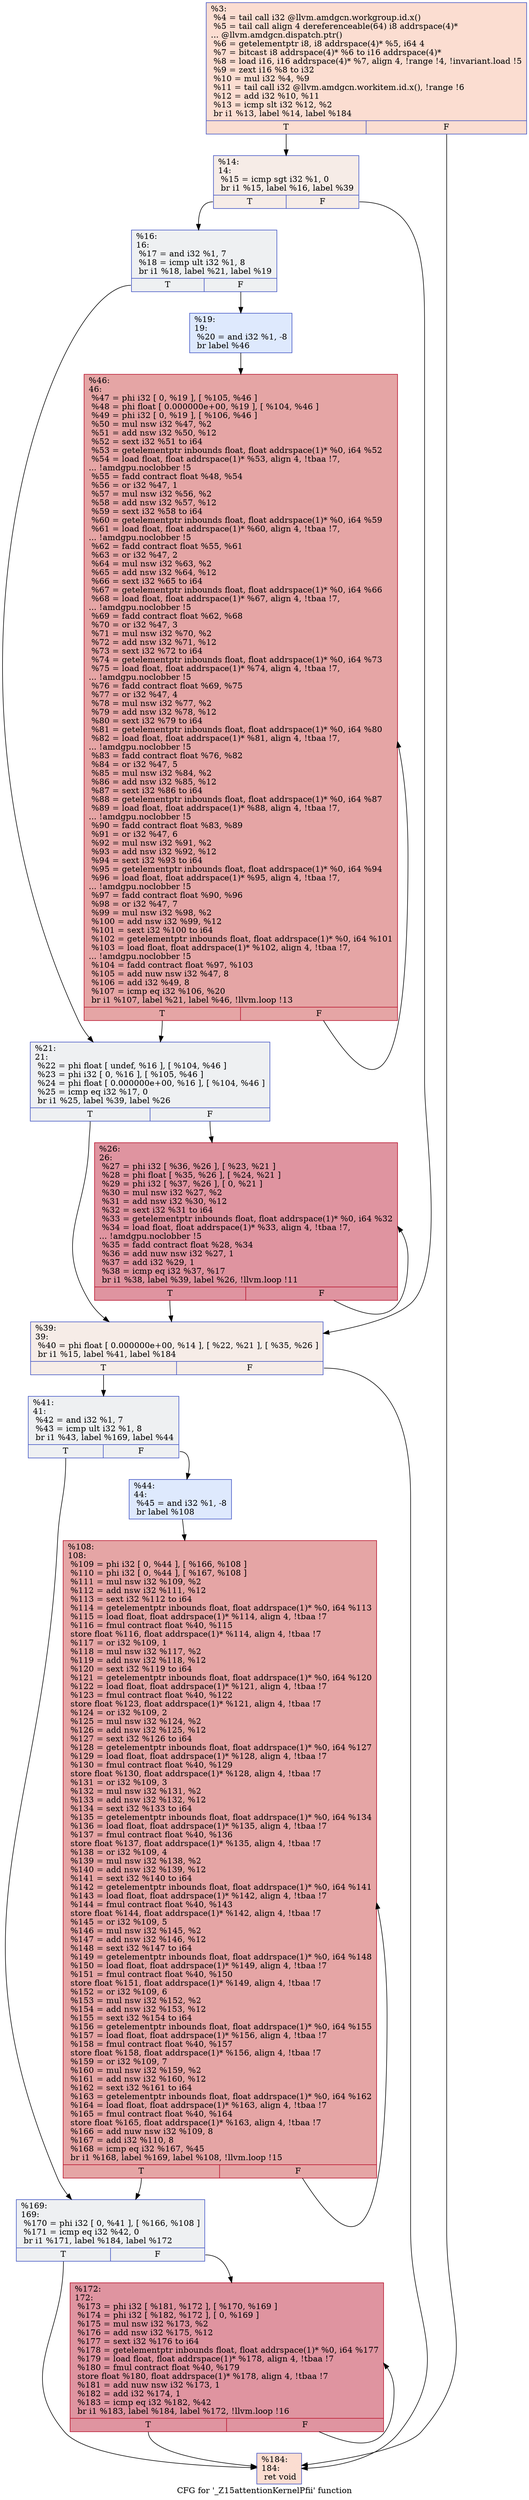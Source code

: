 digraph "CFG for '_Z15attentionKernelPfii' function" {
	label="CFG for '_Z15attentionKernelPfii' function";

	Node0x5837f60 [shape=record,color="#3d50c3ff", style=filled, fillcolor="#f7b39670",label="{%3:\l  %4 = tail call i32 @llvm.amdgcn.workgroup.id.x()\l  %5 = tail call align 4 dereferenceable(64) i8 addrspace(4)*\l... @llvm.amdgcn.dispatch.ptr()\l  %6 = getelementptr i8, i8 addrspace(4)* %5, i64 4\l  %7 = bitcast i8 addrspace(4)* %6 to i16 addrspace(4)*\l  %8 = load i16, i16 addrspace(4)* %7, align 4, !range !4, !invariant.load !5\l  %9 = zext i16 %8 to i32\l  %10 = mul i32 %4, %9\l  %11 = tail call i32 @llvm.amdgcn.workitem.id.x(), !range !6\l  %12 = add i32 %10, %11\l  %13 = icmp slt i32 %12, %2\l  br i1 %13, label %14, label %184\l|{<s0>T|<s1>F}}"];
	Node0x5837f60:s0 -> Node0x5839e30;
	Node0x5837f60:s1 -> Node0x5839ec0;
	Node0x5839e30 [shape=record,color="#3d50c3ff", style=filled, fillcolor="#ead5c970",label="{%14:\l14:                                               \l  %15 = icmp sgt i32 %1, 0\l  br i1 %15, label %16, label %39\l|{<s0>T|<s1>F}}"];
	Node0x5839e30:s0 -> Node0x583a090;
	Node0x5839e30:s1 -> Node0x583a0e0;
	Node0x583a090 [shape=record,color="#3d50c3ff", style=filled, fillcolor="#d9dce170",label="{%16:\l16:                                               \l  %17 = and i32 %1, 7\l  %18 = icmp ult i32 %1, 8\l  br i1 %18, label %21, label %19\l|{<s0>T|<s1>F}}"];
	Node0x583a090:s0 -> Node0x583a450;
	Node0x583a090:s1 -> Node0x583a4a0;
	Node0x583a4a0 [shape=record,color="#3d50c3ff", style=filled, fillcolor="#b5cdfa70",label="{%19:\l19:                                               \l  %20 = and i32 %1, -8\l  br label %46\l}"];
	Node0x583a4a0 -> Node0x583a670;
	Node0x583a450 [shape=record,color="#3d50c3ff", style=filled, fillcolor="#d9dce170",label="{%21:\l21:                                               \l  %22 = phi float [ undef, %16 ], [ %104, %46 ]\l  %23 = phi i32 [ 0, %16 ], [ %105, %46 ]\l  %24 = phi float [ 0.000000e+00, %16 ], [ %104, %46 ]\l  %25 = icmp eq i32 %17, 0\l  br i1 %25, label %39, label %26\l|{<s0>T|<s1>F}}"];
	Node0x583a450:s0 -> Node0x583a0e0;
	Node0x583a450:s1 -> Node0x583b8e0;
	Node0x583b8e0 [shape=record,color="#b70d28ff", style=filled, fillcolor="#b70d2870",label="{%26:\l26:                                               \l  %27 = phi i32 [ %36, %26 ], [ %23, %21 ]\l  %28 = phi float [ %35, %26 ], [ %24, %21 ]\l  %29 = phi i32 [ %37, %26 ], [ 0, %21 ]\l  %30 = mul nsw i32 %27, %2\l  %31 = add nsw i32 %30, %12\l  %32 = sext i32 %31 to i64\l  %33 = getelementptr inbounds float, float addrspace(1)* %0, i64 %32\l  %34 = load float, float addrspace(1)* %33, align 4, !tbaa !7,\l... !amdgpu.noclobber !5\l  %35 = fadd contract float %28, %34\l  %36 = add nuw nsw i32 %27, 1\l  %37 = add i32 %29, 1\l  %38 = icmp eq i32 %37, %17\l  br i1 %38, label %39, label %26, !llvm.loop !11\l|{<s0>T|<s1>F}}"];
	Node0x583b8e0:s0 -> Node0x583a0e0;
	Node0x583b8e0:s1 -> Node0x583b8e0;
	Node0x583a0e0 [shape=record,color="#3d50c3ff", style=filled, fillcolor="#ead5c970",label="{%39:\l39:                                               \l  %40 = phi float [ 0.000000e+00, %14 ], [ %22, %21 ], [ %35, %26 ]\l  br i1 %15, label %41, label %184\l|{<s0>T|<s1>F}}"];
	Node0x583a0e0:s0 -> Node0x583cd20;
	Node0x583a0e0:s1 -> Node0x5839ec0;
	Node0x583cd20 [shape=record,color="#3d50c3ff", style=filled, fillcolor="#d9dce170",label="{%41:\l41:                                               \l  %42 = and i32 %1, 7\l  %43 = icmp ult i32 %1, 8\l  br i1 %43, label %169, label %44\l|{<s0>T|<s1>F}}"];
	Node0x583cd20:s0 -> Node0x583cf40;
	Node0x583cd20:s1 -> Node0x583cf90;
	Node0x583cf90 [shape=record,color="#3d50c3ff", style=filled, fillcolor="#b5cdfa70",label="{%44:\l44:                                               \l  %45 = and i32 %1, -8\l  br label %108\l}"];
	Node0x583cf90 -> Node0x583d160;
	Node0x583a670 [shape=record,color="#b70d28ff", style=filled, fillcolor="#c5333470",label="{%46:\l46:                                               \l  %47 = phi i32 [ 0, %19 ], [ %105, %46 ]\l  %48 = phi float [ 0.000000e+00, %19 ], [ %104, %46 ]\l  %49 = phi i32 [ 0, %19 ], [ %106, %46 ]\l  %50 = mul nsw i32 %47, %2\l  %51 = add nsw i32 %50, %12\l  %52 = sext i32 %51 to i64\l  %53 = getelementptr inbounds float, float addrspace(1)* %0, i64 %52\l  %54 = load float, float addrspace(1)* %53, align 4, !tbaa !7,\l... !amdgpu.noclobber !5\l  %55 = fadd contract float %48, %54\l  %56 = or i32 %47, 1\l  %57 = mul nsw i32 %56, %2\l  %58 = add nsw i32 %57, %12\l  %59 = sext i32 %58 to i64\l  %60 = getelementptr inbounds float, float addrspace(1)* %0, i64 %59\l  %61 = load float, float addrspace(1)* %60, align 4, !tbaa !7,\l... !amdgpu.noclobber !5\l  %62 = fadd contract float %55, %61\l  %63 = or i32 %47, 2\l  %64 = mul nsw i32 %63, %2\l  %65 = add nsw i32 %64, %12\l  %66 = sext i32 %65 to i64\l  %67 = getelementptr inbounds float, float addrspace(1)* %0, i64 %66\l  %68 = load float, float addrspace(1)* %67, align 4, !tbaa !7,\l... !amdgpu.noclobber !5\l  %69 = fadd contract float %62, %68\l  %70 = or i32 %47, 3\l  %71 = mul nsw i32 %70, %2\l  %72 = add nsw i32 %71, %12\l  %73 = sext i32 %72 to i64\l  %74 = getelementptr inbounds float, float addrspace(1)* %0, i64 %73\l  %75 = load float, float addrspace(1)* %74, align 4, !tbaa !7,\l... !amdgpu.noclobber !5\l  %76 = fadd contract float %69, %75\l  %77 = or i32 %47, 4\l  %78 = mul nsw i32 %77, %2\l  %79 = add nsw i32 %78, %12\l  %80 = sext i32 %79 to i64\l  %81 = getelementptr inbounds float, float addrspace(1)* %0, i64 %80\l  %82 = load float, float addrspace(1)* %81, align 4, !tbaa !7,\l... !amdgpu.noclobber !5\l  %83 = fadd contract float %76, %82\l  %84 = or i32 %47, 5\l  %85 = mul nsw i32 %84, %2\l  %86 = add nsw i32 %85, %12\l  %87 = sext i32 %86 to i64\l  %88 = getelementptr inbounds float, float addrspace(1)* %0, i64 %87\l  %89 = load float, float addrspace(1)* %88, align 4, !tbaa !7,\l... !amdgpu.noclobber !5\l  %90 = fadd contract float %83, %89\l  %91 = or i32 %47, 6\l  %92 = mul nsw i32 %91, %2\l  %93 = add nsw i32 %92, %12\l  %94 = sext i32 %93 to i64\l  %95 = getelementptr inbounds float, float addrspace(1)* %0, i64 %94\l  %96 = load float, float addrspace(1)* %95, align 4, !tbaa !7,\l... !amdgpu.noclobber !5\l  %97 = fadd contract float %90, %96\l  %98 = or i32 %47, 7\l  %99 = mul nsw i32 %98, %2\l  %100 = add nsw i32 %99, %12\l  %101 = sext i32 %100 to i64\l  %102 = getelementptr inbounds float, float addrspace(1)* %0, i64 %101\l  %103 = load float, float addrspace(1)* %102, align 4, !tbaa !7,\l... !amdgpu.noclobber !5\l  %104 = fadd contract float %97, %103\l  %105 = add nuw nsw i32 %47, 8\l  %106 = add i32 %49, 8\l  %107 = icmp eq i32 %106, %20\l  br i1 %107, label %21, label %46, !llvm.loop !13\l|{<s0>T|<s1>F}}"];
	Node0x583a670:s0 -> Node0x583a450;
	Node0x583a670:s1 -> Node0x583a670;
	Node0x583d160 [shape=record,color="#b70d28ff", style=filled, fillcolor="#c5333470",label="{%108:\l108:                                              \l  %109 = phi i32 [ 0, %44 ], [ %166, %108 ]\l  %110 = phi i32 [ 0, %44 ], [ %167, %108 ]\l  %111 = mul nsw i32 %109, %2\l  %112 = add nsw i32 %111, %12\l  %113 = sext i32 %112 to i64\l  %114 = getelementptr inbounds float, float addrspace(1)* %0, i64 %113\l  %115 = load float, float addrspace(1)* %114, align 4, !tbaa !7\l  %116 = fmul contract float %40, %115\l  store float %116, float addrspace(1)* %114, align 4, !tbaa !7\l  %117 = or i32 %109, 1\l  %118 = mul nsw i32 %117, %2\l  %119 = add nsw i32 %118, %12\l  %120 = sext i32 %119 to i64\l  %121 = getelementptr inbounds float, float addrspace(1)* %0, i64 %120\l  %122 = load float, float addrspace(1)* %121, align 4, !tbaa !7\l  %123 = fmul contract float %40, %122\l  store float %123, float addrspace(1)* %121, align 4, !tbaa !7\l  %124 = or i32 %109, 2\l  %125 = mul nsw i32 %124, %2\l  %126 = add nsw i32 %125, %12\l  %127 = sext i32 %126 to i64\l  %128 = getelementptr inbounds float, float addrspace(1)* %0, i64 %127\l  %129 = load float, float addrspace(1)* %128, align 4, !tbaa !7\l  %130 = fmul contract float %40, %129\l  store float %130, float addrspace(1)* %128, align 4, !tbaa !7\l  %131 = or i32 %109, 3\l  %132 = mul nsw i32 %131, %2\l  %133 = add nsw i32 %132, %12\l  %134 = sext i32 %133 to i64\l  %135 = getelementptr inbounds float, float addrspace(1)* %0, i64 %134\l  %136 = load float, float addrspace(1)* %135, align 4, !tbaa !7\l  %137 = fmul contract float %40, %136\l  store float %137, float addrspace(1)* %135, align 4, !tbaa !7\l  %138 = or i32 %109, 4\l  %139 = mul nsw i32 %138, %2\l  %140 = add nsw i32 %139, %12\l  %141 = sext i32 %140 to i64\l  %142 = getelementptr inbounds float, float addrspace(1)* %0, i64 %141\l  %143 = load float, float addrspace(1)* %142, align 4, !tbaa !7\l  %144 = fmul contract float %40, %143\l  store float %144, float addrspace(1)* %142, align 4, !tbaa !7\l  %145 = or i32 %109, 5\l  %146 = mul nsw i32 %145, %2\l  %147 = add nsw i32 %146, %12\l  %148 = sext i32 %147 to i64\l  %149 = getelementptr inbounds float, float addrspace(1)* %0, i64 %148\l  %150 = load float, float addrspace(1)* %149, align 4, !tbaa !7\l  %151 = fmul contract float %40, %150\l  store float %151, float addrspace(1)* %149, align 4, !tbaa !7\l  %152 = or i32 %109, 6\l  %153 = mul nsw i32 %152, %2\l  %154 = add nsw i32 %153, %12\l  %155 = sext i32 %154 to i64\l  %156 = getelementptr inbounds float, float addrspace(1)* %0, i64 %155\l  %157 = load float, float addrspace(1)* %156, align 4, !tbaa !7\l  %158 = fmul contract float %40, %157\l  store float %158, float addrspace(1)* %156, align 4, !tbaa !7\l  %159 = or i32 %109, 7\l  %160 = mul nsw i32 %159, %2\l  %161 = add nsw i32 %160, %12\l  %162 = sext i32 %161 to i64\l  %163 = getelementptr inbounds float, float addrspace(1)* %0, i64 %162\l  %164 = load float, float addrspace(1)* %163, align 4, !tbaa !7\l  %165 = fmul contract float %40, %164\l  store float %165, float addrspace(1)* %163, align 4, !tbaa !7\l  %166 = add nuw nsw i32 %109, 8\l  %167 = add i32 %110, 8\l  %168 = icmp eq i32 %167, %45\l  br i1 %168, label %169, label %108, !llvm.loop !15\l|{<s0>T|<s1>F}}"];
	Node0x583d160:s0 -> Node0x583cf40;
	Node0x583d160:s1 -> Node0x583d160;
	Node0x583cf40 [shape=record,color="#3d50c3ff", style=filled, fillcolor="#d9dce170",label="{%169:\l169:                                              \l  %170 = phi i32 [ 0, %41 ], [ %166, %108 ]\l  %171 = icmp eq i32 %42, 0\l  br i1 %171, label %184, label %172\l|{<s0>T|<s1>F}}"];
	Node0x583cf40:s0 -> Node0x5839ec0;
	Node0x583cf40:s1 -> Node0x5842b20;
	Node0x5842b20 [shape=record,color="#b70d28ff", style=filled, fillcolor="#b70d2870",label="{%172:\l172:                                              \l  %173 = phi i32 [ %181, %172 ], [ %170, %169 ]\l  %174 = phi i32 [ %182, %172 ], [ 0, %169 ]\l  %175 = mul nsw i32 %173, %2\l  %176 = add nsw i32 %175, %12\l  %177 = sext i32 %176 to i64\l  %178 = getelementptr inbounds float, float addrspace(1)* %0, i64 %177\l  %179 = load float, float addrspace(1)* %178, align 4, !tbaa !7\l  %180 = fmul contract float %40, %179\l  store float %180, float addrspace(1)* %178, align 4, !tbaa !7\l  %181 = add nuw nsw i32 %173, 1\l  %182 = add i32 %174, 1\l  %183 = icmp eq i32 %182, %42\l  br i1 %183, label %184, label %172, !llvm.loop !16\l|{<s0>T|<s1>F}}"];
	Node0x5842b20:s0 -> Node0x5839ec0;
	Node0x5842b20:s1 -> Node0x5842b20;
	Node0x5839ec0 [shape=record,color="#3d50c3ff", style=filled, fillcolor="#f7b39670",label="{%184:\l184:                                              \l  ret void\l}"];
}
